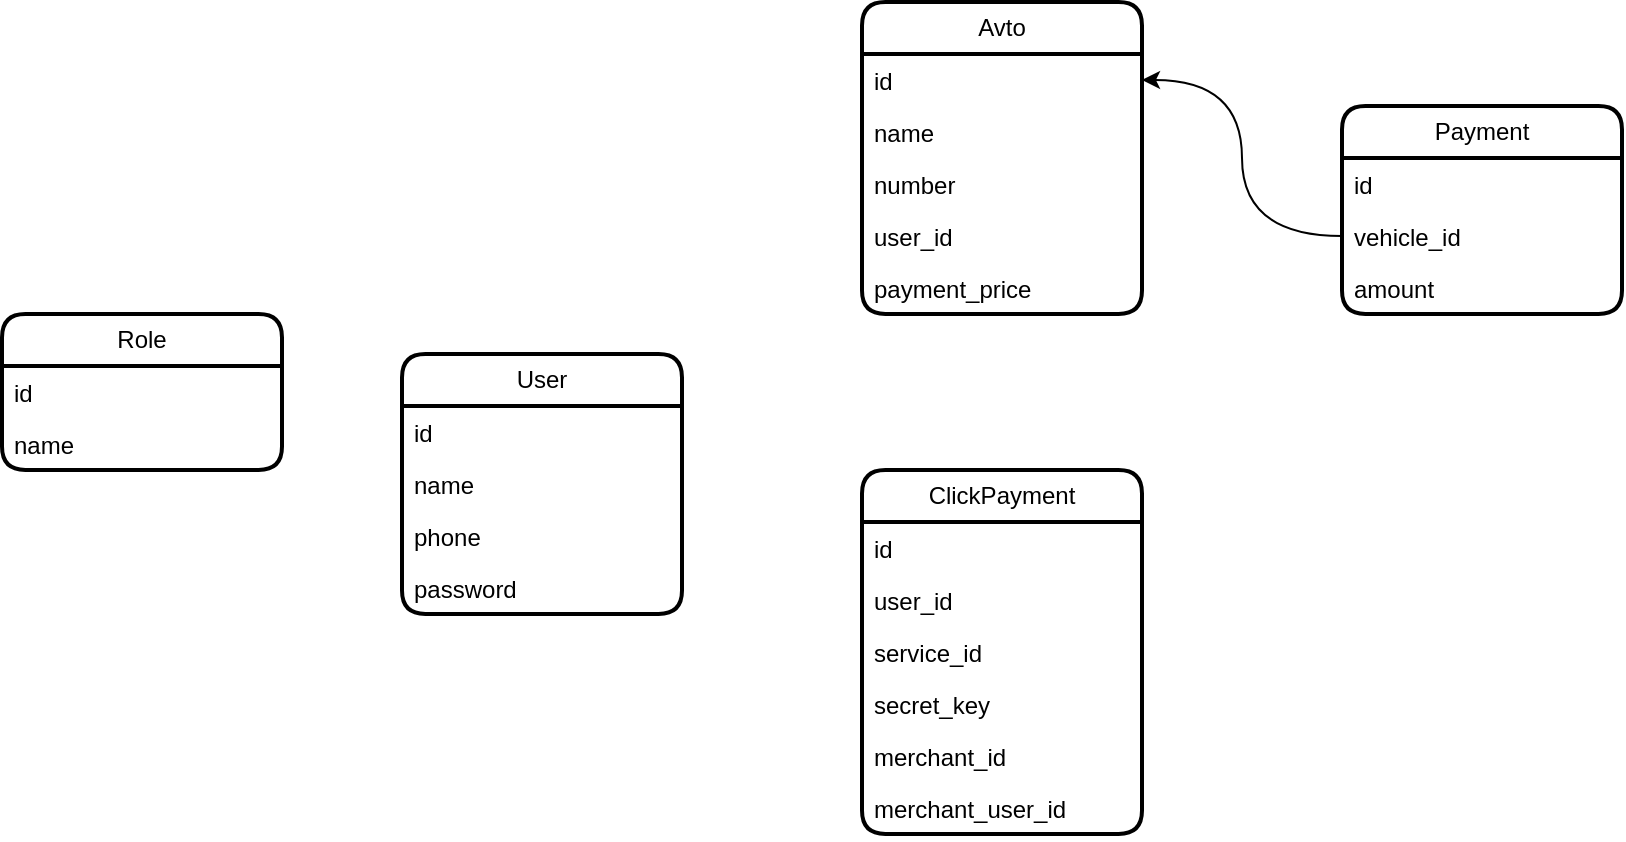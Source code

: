 <mxfile version="24.5.4" type="github">
  <diagram name="Страница — 1" id="SnI-keLMXkdukTwJwR_s">
    <mxGraphModel dx="941" dy="509" grid="1" gridSize="10" guides="1" tooltips="1" connect="1" arrows="1" fold="1" page="1" pageScale="1" pageWidth="827" pageHeight="1169" math="0" shadow="0">
      <root>
        <mxCell id="0" />
        <mxCell id="1" parent="0" />
        <mxCell id="Iq8x8qq_fXdgDx8PHz4y-1" value="User" style="swimlane;fontStyle=0;childLayout=stackLayout;horizontal=1;startSize=26;fillColor=none;horizontalStack=0;resizeParent=1;resizeParentMax=0;resizeLast=0;collapsible=1;marginBottom=0;whiteSpace=wrap;html=1;rounded=1;shadow=0;glass=0;strokeWidth=2;" vertex="1" parent="1">
          <mxGeometry x="270" y="1320" width="140" height="130" as="geometry" />
        </mxCell>
        <mxCell id="Iq8x8qq_fXdgDx8PHz4y-2" value="id" style="text;strokeColor=none;fillColor=none;align=left;verticalAlign=top;spacingLeft=4;spacingRight=4;overflow=hidden;rotatable=0;points=[[0,0.5],[1,0.5]];portConstraint=eastwest;whiteSpace=wrap;html=1;" vertex="1" parent="Iq8x8qq_fXdgDx8PHz4y-1">
          <mxGeometry y="26" width="140" height="26" as="geometry" />
        </mxCell>
        <mxCell id="Iq8x8qq_fXdgDx8PHz4y-3" value="name" style="text;strokeColor=none;fillColor=none;align=left;verticalAlign=top;spacingLeft=4;spacingRight=4;overflow=hidden;rotatable=0;points=[[0,0.5],[1,0.5]];portConstraint=eastwest;whiteSpace=wrap;html=1;" vertex="1" parent="Iq8x8qq_fXdgDx8PHz4y-1">
          <mxGeometry y="52" width="140" height="26" as="geometry" />
        </mxCell>
        <mxCell id="Iq8x8qq_fXdgDx8PHz4y-4" value="phone" style="text;strokeColor=none;fillColor=none;align=left;verticalAlign=top;spacingLeft=4;spacingRight=4;overflow=hidden;rotatable=0;points=[[0,0.5],[1,0.5]];portConstraint=eastwest;whiteSpace=wrap;html=1;" vertex="1" parent="Iq8x8qq_fXdgDx8PHz4y-1">
          <mxGeometry y="78" width="140" height="26" as="geometry" />
        </mxCell>
        <mxCell id="Iq8x8qq_fXdgDx8PHz4y-5" value="password" style="text;strokeColor=none;fillColor=none;align=left;verticalAlign=top;spacingLeft=4;spacingRight=4;overflow=hidden;rotatable=0;points=[[0,0.5],[1,0.5]];portConstraint=eastwest;whiteSpace=wrap;html=1;" vertex="1" parent="Iq8x8qq_fXdgDx8PHz4y-1">
          <mxGeometry y="104" width="140" height="26" as="geometry" />
        </mxCell>
        <mxCell id="Iq8x8qq_fXdgDx8PHz4y-7" value="Role" style="swimlane;fontStyle=0;childLayout=stackLayout;horizontal=1;startSize=26;fillColor=none;horizontalStack=0;resizeParent=1;resizeParentMax=0;resizeLast=0;collapsible=1;marginBottom=0;whiteSpace=wrap;html=1;rounded=1;shadow=0;glass=0;strokeWidth=2;" vertex="1" parent="1">
          <mxGeometry x="70" y="1300" width="140" height="78" as="geometry" />
        </mxCell>
        <mxCell id="Iq8x8qq_fXdgDx8PHz4y-8" value="id" style="text;strokeColor=none;fillColor=none;align=left;verticalAlign=top;spacingLeft=4;spacingRight=4;overflow=hidden;rotatable=0;points=[[0,0.5],[1,0.5]];portConstraint=eastwest;whiteSpace=wrap;html=1;" vertex="1" parent="Iq8x8qq_fXdgDx8PHz4y-7">
          <mxGeometry y="26" width="140" height="26" as="geometry" />
        </mxCell>
        <mxCell id="Iq8x8qq_fXdgDx8PHz4y-9" value="name" style="text;strokeColor=none;fillColor=none;align=left;verticalAlign=top;spacingLeft=4;spacingRight=4;overflow=hidden;rotatable=0;points=[[0,0.5],[1,0.5]];portConstraint=eastwest;whiteSpace=wrap;html=1;" vertex="1" parent="Iq8x8qq_fXdgDx8PHz4y-7">
          <mxGeometry y="52" width="140" height="26" as="geometry" />
        </mxCell>
        <mxCell id="Iq8x8qq_fXdgDx8PHz4y-10" value="Avto" style="swimlane;fontStyle=0;childLayout=stackLayout;horizontal=1;startSize=26;fillColor=none;horizontalStack=0;resizeParent=1;resizeParentMax=0;resizeLast=0;collapsible=1;marginBottom=0;whiteSpace=wrap;html=1;rounded=1;shadow=0;glass=0;strokeWidth=2;" vertex="1" parent="1">
          <mxGeometry x="500" y="1144" width="140" height="156" as="geometry" />
        </mxCell>
        <mxCell id="Iq8x8qq_fXdgDx8PHz4y-11" value="id" style="text;strokeColor=none;fillColor=none;align=left;verticalAlign=top;spacingLeft=4;spacingRight=4;overflow=hidden;rotatable=0;points=[[0,0.5],[1,0.5]];portConstraint=eastwest;whiteSpace=wrap;html=1;" vertex="1" parent="Iq8x8qq_fXdgDx8PHz4y-10">
          <mxGeometry y="26" width="140" height="26" as="geometry" />
        </mxCell>
        <mxCell id="Iq8x8qq_fXdgDx8PHz4y-12" value="name" style="text;strokeColor=none;fillColor=none;align=left;verticalAlign=top;spacingLeft=4;spacingRight=4;overflow=hidden;rotatable=0;points=[[0,0.5],[1,0.5]];portConstraint=eastwest;whiteSpace=wrap;html=1;" vertex="1" parent="Iq8x8qq_fXdgDx8PHz4y-10">
          <mxGeometry y="52" width="140" height="26" as="geometry" />
        </mxCell>
        <mxCell id="Iq8x8qq_fXdgDx8PHz4y-13" value="number" style="text;strokeColor=none;fillColor=none;align=left;verticalAlign=top;spacingLeft=4;spacingRight=4;overflow=hidden;rotatable=0;points=[[0,0.5],[1,0.5]];portConstraint=eastwest;whiteSpace=wrap;html=1;" vertex="1" parent="Iq8x8qq_fXdgDx8PHz4y-10">
          <mxGeometry y="78" width="140" height="26" as="geometry" />
        </mxCell>
        <mxCell id="Iq8x8qq_fXdgDx8PHz4y-14" value="user_id" style="text;strokeColor=none;fillColor=none;align=left;verticalAlign=top;spacingLeft=4;spacingRight=4;overflow=hidden;rotatable=0;points=[[0,0.5],[1,0.5]];portConstraint=eastwest;whiteSpace=wrap;html=1;" vertex="1" parent="Iq8x8qq_fXdgDx8PHz4y-10">
          <mxGeometry y="104" width="140" height="26" as="geometry" />
        </mxCell>
        <mxCell id="Iq8x8qq_fXdgDx8PHz4y-15" value="payment_price" style="text;strokeColor=none;fillColor=none;align=left;verticalAlign=top;spacingLeft=4;spacingRight=4;overflow=hidden;rotatable=0;points=[[0,0.5],[1,0.5]];portConstraint=eastwest;whiteSpace=wrap;html=1;" vertex="1" parent="Iq8x8qq_fXdgDx8PHz4y-10">
          <mxGeometry y="130" width="140" height="26" as="geometry" />
        </mxCell>
        <mxCell id="Iq8x8qq_fXdgDx8PHz4y-16" value="Payment" style="swimlane;fontStyle=0;childLayout=stackLayout;horizontal=1;startSize=26;fillColor=none;horizontalStack=0;resizeParent=1;resizeParentMax=0;resizeLast=0;collapsible=1;marginBottom=0;whiteSpace=wrap;html=1;rounded=1;shadow=0;glass=0;strokeWidth=2;" vertex="1" parent="1">
          <mxGeometry x="740" y="1196" width="140" height="104" as="geometry" />
        </mxCell>
        <mxCell id="Iq8x8qq_fXdgDx8PHz4y-17" value="id" style="text;strokeColor=none;fillColor=none;align=left;verticalAlign=top;spacingLeft=4;spacingRight=4;overflow=hidden;rotatable=0;points=[[0,0.5],[1,0.5]];portConstraint=eastwest;whiteSpace=wrap;html=1;" vertex="1" parent="Iq8x8qq_fXdgDx8PHz4y-16">
          <mxGeometry y="26" width="140" height="26" as="geometry" />
        </mxCell>
        <mxCell id="Iq8x8qq_fXdgDx8PHz4y-18" value="vehicle_id" style="text;strokeColor=none;fillColor=none;align=left;verticalAlign=top;spacingLeft=4;spacingRight=4;overflow=hidden;rotatable=0;points=[[0,0.5],[1,0.5]];portConstraint=eastwest;whiteSpace=wrap;html=1;" vertex="1" parent="Iq8x8qq_fXdgDx8PHz4y-16">
          <mxGeometry y="52" width="140" height="26" as="geometry" />
        </mxCell>
        <mxCell id="Iq8x8qq_fXdgDx8PHz4y-19" value="amount" style="text;strokeColor=none;fillColor=none;align=left;verticalAlign=top;spacingLeft=4;spacingRight=4;overflow=hidden;rotatable=0;points=[[0,0.5],[1,0.5]];portConstraint=eastwest;whiteSpace=wrap;html=1;" vertex="1" parent="Iq8x8qq_fXdgDx8PHz4y-16">
          <mxGeometry y="78" width="140" height="26" as="geometry" />
        </mxCell>
        <mxCell id="Iq8x8qq_fXdgDx8PHz4y-20" style="edgeStyle=orthogonalEdgeStyle;rounded=0;orthogonalLoop=1;jettySize=auto;html=1;entryX=1;entryY=0.5;entryDx=0;entryDy=0;curved=1;" edge="1" parent="1" source="Iq8x8qq_fXdgDx8PHz4y-18" target="Iq8x8qq_fXdgDx8PHz4y-11">
          <mxGeometry relative="1" as="geometry" />
        </mxCell>
        <mxCell id="Iq8x8qq_fXdgDx8PHz4y-23" value="ClickPayment" style="swimlane;fontStyle=0;childLayout=stackLayout;horizontal=1;startSize=26;fillColor=none;horizontalStack=0;resizeParent=1;resizeParentMax=0;resizeLast=0;collapsible=1;marginBottom=0;whiteSpace=wrap;html=1;rounded=1;shadow=0;glass=0;strokeWidth=2;" vertex="1" parent="1">
          <mxGeometry x="500" y="1378" width="140" height="182" as="geometry" />
        </mxCell>
        <mxCell id="Iq8x8qq_fXdgDx8PHz4y-24" value="id" style="text;strokeColor=none;fillColor=none;align=left;verticalAlign=top;spacingLeft=4;spacingRight=4;overflow=hidden;rotatable=0;points=[[0,0.5],[1,0.5]];portConstraint=eastwest;whiteSpace=wrap;html=1;" vertex="1" parent="Iq8x8qq_fXdgDx8PHz4y-23">
          <mxGeometry y="26" width="140" height="26" as="geometry" />
        </mxCell>
        <mxCell id="Iq8x8qq_fXdgDx8PHz4y-25" value="user_id" style="text;strokeColor=none;fillColor=none;align=left;verticalAlign=top;spacingLeft=4;spacingRight=4;overflow=hidden;rotatable=0;points=[[0,0.5],[1,0.5]];portConstraint=eastwest;whiteSpace=wrap;html=1;" vertex="1" parent="Iq8x8qq_fXdgDx8PHz4y-23">
          <mxGeometry y="52" width="140" height="26" as="geometry" />
        </mxCell>
        <mxCell id="Iq8x8qq_fXdgDx8PHz4y-26" value="service_id" style="text;strokeColor=none;fillColor=none;align=left;verticalAlign=top;spacingLeft=4;spacingRight=4;overflow=hidden;rotatable=0;points=[[0,0.5],[1,0.5]];portConstraint=eastwest;whiteSpace=wrap;html=1;" vertex="1" parent="Iq8x8qq_fXdgDx8PHz4y-23">
          <mxGeometry y="78" width="140" height="26" as="geometry" />
        </mxCell>
        <mxCell id="Iq8x8qq_fXdgDx8PHz4y-27" value="secret_key" style="text;strokeColor=none;fillColor=none;align=left;verticalAlign=top;spacingLeft=4;spacingRight=4;overflow=hidden;rotatable=0;points=[[0,0.5],[1,0.5]];portConstraint=eastwest;whiteSpace=wrap;html=1;" vertex="1" parent="Iq8x8qq_fXdgDx8PHz4y-23">
          <mxGeometry y="104" width="140" height="26" as="geometry" />
        </mxCell>
        <mxCell id="Iq8x8qq_fXdgDx8PHz4y-28" value="merchant_id" style="text;strokeColor=none;fillColor=none;align=left;verticalAlign=top;spacingLeft=4;spacingRight=4;overflow=hidden;rotatable=0;points=[[0,0.5],[1,0.5]];portConstraint=eastwest;whiteSpace=wrap;html=1;" vertex="1" parent="Iq8x8qq_fXdgDx8PHz4y-23">
          <mxGeometry y="130" width="140" height="26" as="geometry" />
        </mxCell>
        <mxCell id="Iq8x8qq_fXdgDx8PHz4y-29" value="merchant_user_id" style="text;strokeColor=none;fillColor=none;align=left;verticalAlign=top;spacingLeft=4;spacingRight=4;overflow=hidden;rotatable=0;points=[[0,0.5],[1,0.5]];portConstraint=eastwest;whiteSpace=wrap;html=1;" vertex="1" parent="Iq8x8qq_fXdgDx8PHz4y-23">
          <mxGeometry y="156" width="140" height="26" as="geometry" />
        </mxCell>
      </root>
    </mxGraphModel>
  </diagram>
</mxfile>
